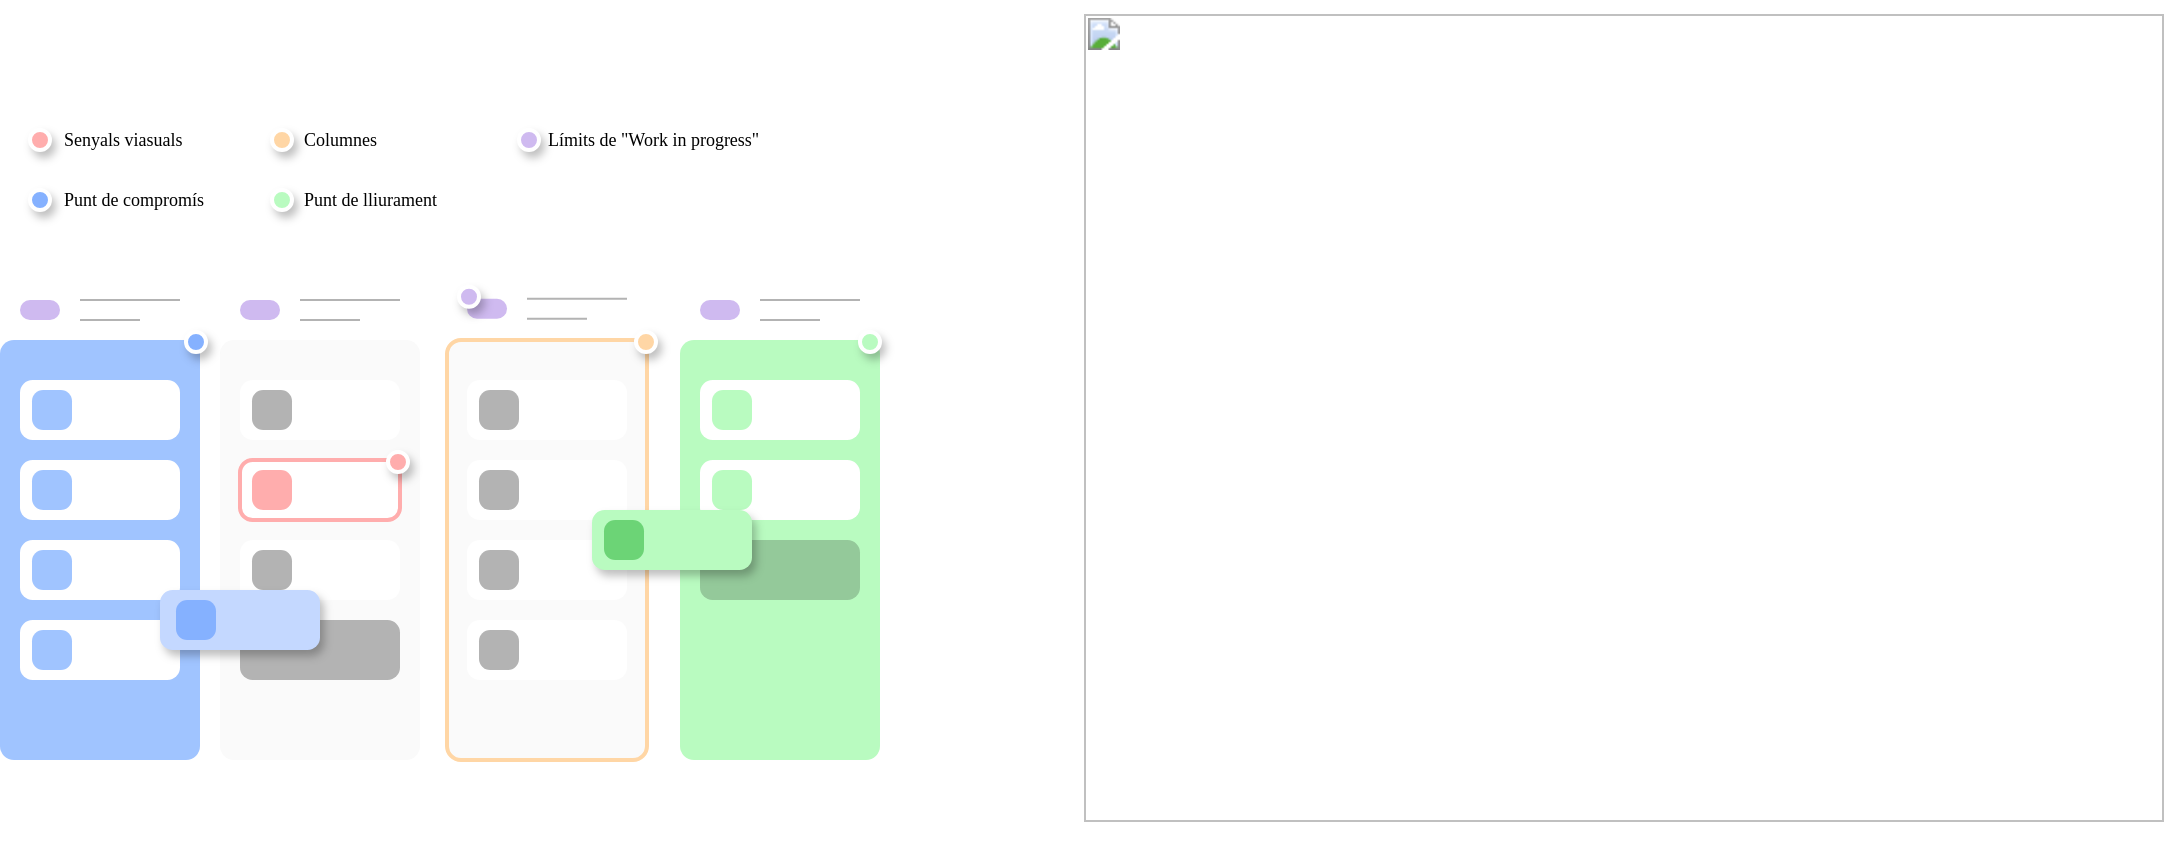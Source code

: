 <mxfile version="16.0.2" type="device" pages="2"><diagram id="D-lrKDdT7kC1bTYZl4Gc" name="Page-1"><mxGraphModel dx="632" dy="487" grid="0" gridSize="10" guides="1" tooltips="1" connect="1" arrows="1" fold="1" page="1" pageScale="1" pageWidth="827" pageHeight="1169" math="0" shadow="0"><root><mxCell id="0"/><mxCell id="1" parent="0"/><mxCell id="DPjfPRQNU4GJHMQhpCsm-3" value="&lt;b id=&quot;docs-internal-guid-8330fd68-7fff-84ef-5aa9-1e563b609097&quot; style=&quot;color: rgb(0, 0, 0); font-style: normal; letter-spacing: normal; text-indent: 0px; text-transform: none; word-spacing: 0px; text-decoration: none; font-weight: normal;&quot;&gt;&lt;span style=&quot;font-size: 11pt; font-family: garamond, serif; color: rgb(0, 0, 0); background-color: transparent; font-weight: 400; font-style: normal; text-decoration: none; vertical-align: baseline;&quot;&gt;&lt;span style=&quot;border: none ; display: inline-block ; overflow: hidden ; width: 540px ; height: 404px&quot;&gt;&lt;img src=&quot;https://lh5.googleusercontent.com/ZR25vYTrKF2RlkFIvn52RmXZadzI3H3JUnEXjUKciH8qD0uvQ_ISj7AbaBjwYbrIoxqCinUi2ui1XFib9Y6_a-8m01SpaV5GYpyb9xtuLU0lZbD3dn4ggfrmm1CzjV_dpkT8S-4d&quot; width=&quot;540&quot; height=&quot;404&quot; style=&quot;margin-left: 0px ; margin-top: 0px&quot;&gt;&lt;/span&gt;&lt;/span&gt;&lt;/b&gt;" style="text;whiteSpace=wrap;html=1;" vertex="1" parent="1"><mxGeometry x="630" y="220" width="550" height="420" as="geometry"/></mxCell><mxCell id="DPjfPRQNU4GJHMQhpCsm-4" value="" style="rounded=1;whiteSpace=wrap;html=1;arcSize=7;strokeColor=none;fillColor=#a0c4ff;" vertex="1" parent="1"><mxGeometry x="90" y="390" width="100" height="210" as="geometry"/></mxCell><mxCell id="DPjfPRQNU4GJHMQhpCsm-9" value="" style="rounded=1;whiteSpace=wrap;html=1;arcSize=7;strokeColor=none;fillColor=#FAFAFA;" vertex="1" parent="1"><mxGeometry x="200" y="390" width="100" height="210" as="geometry"/></mxCell><mxCell id="DPjfPRQNU4GJHMQhpCsm-11" value="" style="rounded=1;whiteSpace=wrap;html=1;arcSize=7;strokeColor=#ffd6a5;fillColor=#FAFAFA;strokeWidth=2;" vertex="1" parent="1"><mxGeometry x="313.5" y="390" width="100" height="210" as="geometry"/></mxCell><mxCell id="DPjfPRQNU4GJHMQhpCsm-12" value="" style="rounded=1;whiteSpace=wrap;html=1;arcSize=7;strokeColor=none;fillColor=#b9fbc0;" vertex="1" parent="1"><mxGeometry x="430" y="390" width="100" height="210" as="geometry"/></mxCell><mxCell id="DPjfPRQNU4GJHMQhpCsm-13" value="" style="rounded=1;whiteSpace=wrap;html=1;arcSize=21;strokeColor=none;fillColor=#FFFFFF;" vertex="1" parent="1"><mxGeometry x="100" y="410" width="80" height="30" as="geometry"/></mxCell><mxCell id="DPjfPRQNU4GJHMQhpCsm-14" value="" style="rounded=1;whiteSpace=wrap;html=1;arcSize=21;strokeColor=none;fillColor=#FFFFFF;" vertex="1" parent="1"><mxGeometry x="100" y="450" width="80" height="30" as="geometry"/></mxCell><mxCell id="DPjfPRQNU4GJHMQhpCsm-15" value="" style="rounded=1;whiteSpace=wrap;html=1;arcSize=21;strokeColor=none;fillColor=#FFFFFF;" vertex="1" parent="1"><mxGeometry x="100" y="490" width="80" height="30" as="geometry"/></mxCell><mxCell id="DPjfPRQNU4GJHMQhpCsm-16" value="" style="rounded=1;whiteSpace=wrap;html=1;arcSize=21;strokeColor=none;fillColor=#FFFFFF;" vertex="1" parent="1"><mxGeometry x="100" y="530" width="80" height="30" as="geometry"/></mxCell><mxCell id="DPjfPRQNU4GJHMQhpCsm-17" value="" style="rounded=1;whiteSpace=wrap;html=1;arcSize=28;strokeColor=none;fillColor=#a0c4ff;" vertex="1" parent="1"><mxGeometry x="106" y="415" width="20" height="20" as="geometry"/></mxCell><mxCell id="DPjfPRQNU4GJHMQhpCsm-18" value="" style="rounded=1;whiteSpace=wrap;html=1;arcSize=28;strokeColor=none;fillColor=#a0c4ff;" vertex="1" parent="1"><mxGeometry x="106" y="455" width="20" height="20" as="geometry"/></mxCell><mxCell id="DPjfPRQNU4GJHMQhpCsm-19" value="" style="rounded=1;whiteSpace=wrap;html=1;arcSize=28;strokeColor=none;fillColor=#a0c4ff;" vertex="1" parent="1"><mxGeometry x="106" y="495" width="20" height="20" as="geometry"/></mxCell><mxCell id="DPjfPRQNU4GJHMQhpCsm-20" value="" style="rounded=1;whiteSpace=wrap;html=1;arcSize=28;strokeColor=none;fillColor=#a0c4ff;" vertex="1" parent="1"><mxGeometry x="106" y="535" width="20" height="20" as="geometry"/></mxCell><mxCell id="DPjfPRQNU4GJHMQhpCsm-24" value="" style="ellipse;whiteSpace=wrap;html=1;aspect=fixed;rounded=1;shadow=1;fillColor=#85B1FF;strokeColor=#FFFFFF;strokeWidth=2;" vertex="1" parent="1"><mxGeometry x="183" y="386" width="10" height="10" as="geometry"/></mxCell><mxCell id="DPjfPRQNU4GJHMQhpCsm-26" value="" style="rounded=1;whiteSpace=wrap;html=1;arcSize=21;strokeColor=none;fillColor=#FFFFFF;" vertex="1" parent="1"><mxGeometry x="210" y="410" width="80" height="30" as="geometry"/></mxCell><mxCell id="DPjfPRQNU4GJHMQhpCsm-27" value="" style="rounded=1;whiteSpace=wrap;html=1;arcSize=21;strokeColor=#FFADAD;fillColor=#FFFFFF;strokeWidth=2;" vertex="1" parent="1"><mxGeometry x="210" y="450" width="80" height="30" as="geometry"/></mxCell><mxCell id="DPjfPRQNU4GJHMQhpCsm-28" value="" style="rounded=1;whiteSpace=wrap;html=1;arcSize=21;strokeColor=none;fillColor=#FFFFFF;" vertex="1" parent="1"><mxGeometry x="210" y="490" width="80" height="30" as="geometry"/></mxCell><mxCell id="DPjfPRQNU4GJHMQhpCsm-29" value="" style="rounded=1;whiteSpace=wrap;html=1;arcSize=21;strokeColor=none;fillColor=#B3B3B3;" vertex="1" parent="1"><mxGeometry x="210" y="530" width="80" height="30" as="geometry"/></mxCell><mxCell id="DPjfPRQNU4GJHMQhpCsm-30" value="" style="rounded=1;whiteSpace=wrap;html=1;arcSize=28;strokeColor=none;fillColor=#B3B3B3;" vertex="1" parent="1"><mxGeometry x="216" y="415" width="20" height="20" as="geometry"/></mxCell><mxCell id="DPjfPRQNU4GJHMQhpCsm-31" value="" style="rounded=1;whiteSpace=wrap;html=1;arcSize=28;strokeColor=none;fillColor=#ffadad;" vertex="1" parent="1"><mxGeometry x="216" y="455" width="20" height="20" as="geometry"/></mxCell><mxCell id="DPjfPRQNU4GJHMQhpCsm-33" value="" style="ellipse;whiteSpace=wrap;html=1;aspect=fixed;rounded=1;shadow=1;fillColor=#FFADAD;strokeColor=#FFFFFF;strokeWidth=2;" vertex="1" parent="1"><mxGeometry x="284" y="446" width="10" height="10" as="geometry"/></mxCell><mxCell id="DPjfPRQNU4GJHMQhpCsm-34" value="" style="rounded=1;whiteSpace=wrap;html=1;arcSize=28;strokeColor=none;fillColor=#B3B3B3;" vertex="1" parent="1"><mxGeometry x="216" y="495" width="20" height="20" as="geometry"/></mxCell><mxCell id="DPjfPRQNU4GJHMQhpCsm-22" value="" style="rounded=1;whiteSpace=wrap;html=1;arcSize=21;strokeColor=none;fillColor=#C4D8FF;shadow=1;" vertex="1" parent="1"><mxGeometry x="170" y="515" width="80" height="30" as="geometry"/></mxCell><mxCell id="DPjfPRQNU4GJHMQhpCsm-23" value="" style="rounded=1;whiteSpace=wrap;html=1;arcSize=28;strokeColor=none;fillColor=#85B1FF;" vertex="1" parent="1"><mxGeometry x="178" y="520" width="20" height="20" as="geometry"/></mxCell><mxCell id="DPjfPRQNU4GJHMQhpCsm-35" value="" style="rounded=1;whiteSpace=wrap;html=1;arcSize=21;strokeColor=none;fillColor=#FFFFFF;" vertex="1" parent="1"><mxGeometry x="323.5" y="410" width="80" height="30" as="geometry"/></mxCell><mxCell id="DPjfPRQNU4GJHMQhpCsm-36" value="" style="rounded=1;whiteSpace=wrap;html=1;arcSize=21;strokeColor=none;fillColor=#FFFFFF;" vertex="1" parent="1"><mxGeometry x="323.5" y="450" width="80" height="30" as="geometry"/></mxCell><mxCell id="DPjfPRQNU4GJHMQhpCsm-37" value="" style="rounded=1;whiteSpace=wrap;html=1;arcSize=21;strokeColor=none;fillColor=#FFFFFF;" vertex="1" parent="1"><mxGeometry x="323.5" y="490" width="80" height="30" as="geometry"/></mxCell><mxCell id="DPjfPRQNU4GJHMQhpCsm-38" value="" style="rounded=1;whiteSpace=wrap;html=1;arcSize=21;strokeColor=none;fillColor=#FFFFFF;" vertex="1" parent="1"><mxGeometry x="323.5" y="530" width="80" height="30" as="geometry"/></mxCell><mxCell id="DPjfPRQNU4GJHMQhpCsm-39" value="" style="rounded=1;whiteSpace=wrap;html=1;arcSize=28;strokeColor=none;fillColor=#B3B3B3;" vertex="1" parent="1"><mxGeometry x="329.5" y="415" width="20" height="20" as="geometry"/></mxCell><mxCell id="DPjfPRQNU4GJHMQhpCsm-40" value="" style="rounded=1;whiteSpace=wrap;html=1;arcSize=28;strokeColor=none;fillColor=#B3B3B3;" vertex="1" parent="1"><mxGeometry x="329.5" y="455" width="20" height="20" as="geometry"/></mxCell><mxCell id="DPjfPRQNU4GJHMQhpCsm-41" value="" style="rounded=1;whiteSpace=wrap;html=1;arcSize=28;strokeColor=none;fillColor=#B3B3B3;" vertex="1" parent="1"><mxGeometry x="329.5" y="495" width="20" height="20" as="geometry"/></mxCell><mxCell id="DPjfPRQNU4GJHMQhpCsm-42" value="" style="rounded=1;whiteSpace=wrap;html=1;arcSize=28;strokeColor=none;fillColor=#B3B3B3;" vertex="1" parent="1"><mxGeometry x="329.5" y="535" width="20" height="20" as="geometry"/></mxCell><mxCell id="DPjfPRQNU4GJHMQhpCsm-43" value="" style="ellipse;whiteSpace=wrap;html=1;aspect=fixed;rounded=1;shadow=1;fillColor=#FFD6A5;strokeColor=#FFFFFF;strokeWidth=2;" vertex="1" parent="1"><mxGeometry x="408" y="386" width="10" height="10" as="geometry"/></mxCell><mxCell id="DPjfPRQNU4GJHMQhpCsm-44" value="" style="rounded=1;whiteSpace=wrap;html=1;arcSize=21;strokeColor=none;fillColor=#FFFFFF;" vertex="1" parent="1"><mxGeometry x="440" y="410" width="80" height="30" as="geometry"/></mxCell><mxCell id="DPjfPRQNU4GJHMQhpCsm-45" value="" style="rounded=1;whiteSpace=wrap;html=1;arcSize=21;strokeColor=none;fillColor=#FFFFFF;" vertex="1" parent="1"><mxGeometry x="440" y="450" width="80" height="30" as="geometry"/></mxCell><mxCell id="DPjfPRQNU4GJHMQhpCsm-46" value="" style="rounded=1;whiteSpace=wrap;html=1;arcSize=21;strokeColor=none;fillColor=#94C99A;" vertex="1" parent="1"><mxGeometry x="440" y="490" width="80" height="30" as="geometry"/></mxCell><mxCell id="DPjfPRQNU4GJHMQhpCsm-47" value="" style="rounded=1;whiteSpace=wrap;html=1;arcSize=28;strokeColor=none;fillColor=#b9fbc0;" vertex="1" parent="1"><mxGeometry x="446" y="415" width="20" height="20" as="geometry"/></mxCell><mxCell id="DPjfPRQNU4GJHMQhpCsm-48" value="" style="rounded=1;whiteSpace=wrap;html=1;arcSize=28;strokeColor=none;fillColor=#b9fbc0;" vertex="1" parent="1"><mxGeometry x="446" y="455" width="20" height="20" as="geometry"/></mxCell><mxCell id="DPjfPRQNU4GJHMQhpCsm-49" value="" style="rounded=1;whiteSpace=wrap;html=1;arcSize=28;strokeColor=none;fillColor=#94C99A;" vertex="1" parent="1"><mxGeometry x="446" y="495" width="20" height="20" as="geometry"/></mxCell><mxCell id="DPjfPRQNU4GJHMQhpCsm-50" value="" style="rounded=1;whiteSpace=wrap;html=1;arcSize=21;strokeColor=none;fillColor=#B9FBC0;shadow=1;" vertex="1" parent="1"><mxGeometry x="386" y="475" width="80" height="30" as="geometry"/></mxCell><mxCell id="DPjfPRQNU4GJHMQhpCsm-51" value="" style="rounded=1;whiteSpace=wrap;html=1;arcSize=28;strokeColor=none;fillColor=#6CD476;" vertex="1" parent="1"><mxGeometry x="392" y="480" width="20" height="20" as="geometry"/></mxCell><mxCell id="DPjfPRQNU4GJHMQhpCsm-53" value="" style="ellipse;whiteSpace=wrap;html=1;aspect=fixed;rounded=1;shadow=1;fillColor=#B9FBC0;strokeColor=#FFFFFF;strokeWidth=2;" vertex="1" parent="1"><mxGeometry x="520" y="386" width="10" height="10" as="geometry"/></mxCell><mxCell id="DPjfPRQNU4GJHMQhpCsm-54" value="" style="rounded=1;whiteSpace=wrap;html=1;shadow=0;strokeColor=none;strokeWidth=2;fillColor=#cfbaf0;arcSize=50;" vertex="1" parent="1"><mxGeometry x="100" y="370" width="20" height="10" as="geometry"/></mxCell><mxCell id="DPjfPRQNU4GJHMQhpCsm-55" value="" style="endArrow=none;html=1;rounded=0;strokeColor=#B3B3B3;" edge="1" parent="1"><mxGeometry width="50" height="50" relative="1" as="geometry"><mxPoint x="130" y="370" as="sourcePoint"/><mxPoint x="180" y="370" as="targetPoint"/></mxGeometry></mxCell><mxCell id="DPjfPRQNU4GJHMQhpCsm-56" value="" style="endArrow=none;html=1;rounded=0;strokeColor=#B3B3B3;" edge="1" parent="1"><mxGeometry width="50" height="50" relative="1" as="geometry"><mxPoint x="130" y="380" as="sourcePoint"/><mxPoint x="160" y="380" as="targetPoint"/></mxGeometry></mxCell><mxCell id="DPjfPRQNU4GJHMQhpCsm-57" value="" style="rounded=1;whiteSpace=wrap;html=1;shadow=0;strokeColor=none;strokeWidth=2;fillColor=#cfbaf0;arcSize=50;" vertex="1" parent="1"><mxGeometry x="210" y="370" width="20" height="10" as="geometry"/></mxCell><mxCell id="DPjfPRQNU4GJHMQhpCsm-58" value="" style="endArrow=none;html=1;rounded=0;strokeColor=#B3B3B3;" edge="1" parent="1"><mxGeometry width="50" height="50" relative="1" as="geometry"><mxPoint x="240" y="370" as="sourcePoint"/><mxPoint x="290" y="370" as="targetPoint"/></mxGeometry></mxCell><mxCell id="DPjfPRQNU4GJHMQhpCsm-59" value="" style="endArrow=none;html=1;rounded=0;strokeColor=#B3B3B3;" edge="1" parent="1"><mxGeometry width="50" height="50" relative="1" as="geometry"><mxPoint x="240" y="380" as="sourcePoint"/><mxPoint x="270" y="380" as="targetPoint"/></mxGeometry></mxCell><mxCell id="DPjfPRQNU4GJHMQhpCsm-60" value="" style="rounded=1;whiteSpace=wrap;html=1;shadow=0;strokeColor=none;strokeWidth=2;fillColor=#cfbaf0;arcSize=50;" vertex="1" parent="1"><mxGeometry x="323.5" y="369.38" width="20" height="10" as="geometry"/></mxCell><mxCell id="DPjfPRQNU4GJHMQhpCsm-61" value="" style="endArrow=none;html=1;rounded=0;strokeColor=#B3B3B3;" edge="1" parent="1"><mxGeometry width="50" height="50" relative="1" as="geometry"><mxPoint x="353.5" y="369.38" as="sourcePoint"/><mxPoint x="403.5" y="369.38" as="targetPoint"/></mxGeometry></mxCell><mxCell id="DPjfPRQNU4GJHMQhpCsm-62" value="" style="endArrow=none;html=1;rounded=0;strokeColor=#B3B3B3;" edge="1" parent="1"><mxGeometry width="50" height="50" relative="1" as="geometry"><mxPoint x="353.5" y="379.38" as="sourcePoint"/><mxPoint x="383.5" y="379.38" as="targetPoint"/></mxGeometry></mxCell><mxCell id="DPjfPRQNU4GJHMQhpCsm-63" value="" style="rounded=1;whiteSpace=wrap;html=1;shadow=0;strokeColor=none;strokeWidth=2;fillColor=#cfbaf0;arcSize=50;" vertex="1" parent="1"><mxGeometry x="440" y="370" width="20" height="10" as="geometry"/></mxCell><mxCell id="DPjfPRQNU4GJHMQhpCsm-64" value="" style="endArrow=none;html=1;rounded=0;strokeColor=#B3B3B3;" edge="1" parent="1"><mxGeometry width="50" height="50" relative="1" as="geometry"><mxPoint x="470" y="370.0" as="sourcePoint"/><mxPoint x="520" y="370.0" as="targetPoint"/></mxGeometry></mxCell><mxCell id="DPjfPRQNU4GJHMQhpCsm-65" value="" style="endArrow=none;html=1;rounded=0;strokeColor=#B3B3B3;" edge="1" parent="1"><mxGeometry width="50" height="50" relative="1" as="geometry"><mxPoint x="470" y="380.0" as="sourcePoint"/><mxPoint x="500" y="380.0" as="targetPoint"/></mxGeometry></mxCell><mxCell id="DPjfPRQNU4GJHMQhpCsm-66" value="" style="ellipse;whiteSpace=wrap;html=1;aspect=fixed;rounded=1;shadow=1;fillColor=#CFBAF0;strokeColor=#FFFFFF;strokeWidth=2;" vertex="1" parent="1"><mxGeometry x="319.5" y="363.38" width="10" height="10" as="geometry"/></mxCell><mxCell id="DPjfPRQNU4GJHMQhpCsm-67" value="" style="ellipse;whiteSpace=wrap;html=1;aspect=fixed;rounded=1;shadow=1;fillColor=#FFADAD;strokeColor=#FFFFFF;strokeWidth=2;" vertex="1" parent="1"><mxGeometry x="105" y="285" width="10" height="10" as="geometry"/></mxCell><mxCell id="DPjfPRQNU4GJHMQhpCsm-68" value="" style="ellipse;whiteSpace=wrap;html=1;aspect=fixed;rounded=1;shadow=1;fillColor=#85B1FF;strokeColor=#FFFFFF;strokeWidth=2;" vertex="1" parent="1"><mxGeometry x="105" y="315" width="10" height="10" as="geometry"/></mxCell><mxCell id="DPjfPRQNU4GJHMQhpCsm-69" value="" style="ellipse;whiteSpace=wrap;html=1;aspect=fixed;rounded=1;shadow=1;fillColor=#FFD6A5;strokeColor=#FFFFFF;strokeWidth=2;" vertex="1" parent="1"><mxGeometry x="226" y="285" width="10" height="10" as="geometry"/></mxCell><mxCell id="DPjfPRQNU4GJHMQhpCsm-70" value="" style="ellipse;whiteSpace=wrap;html=1;aspect=fixed;rounded=1;shadow=1;fillColor=#B9FBC0;strokeColor=#FFFFFF;strokeWidth=2;" vertex="1" parent="1"><mxGeometry x="226" y="315" width="10" height="10" as="geometry"/></mxCell><mxCell id="DPjfPRQNU4GJHMQhpCsm-71" value="" style="ellipse;whiteSpace=wrap;html=1;aspect=fixed;rounded=1;shadow=1;fillColor=#CFBAF0;strokeColor=#FFFFFF;strokeWidth=2;" vertex="1" parent="1"><mxGeometry x="349.5" y="285" width="10" height="10" as="geometry"/></mxCell><mxCell id="DPjfPRQNU4GJHMQhpCsm-73" value="Senyals viasuals" style="text;html=1;strokeColor=none;fillColor=none;align=left;verticalAlign=middle;whiteSpace=wrap;rounded=0;shadow=0;fontFamily=Garamond;fontSize=9;" vertex="1" parent="1"><mxGeometry x="120" y="280" width="80" height="20" as="geometry"/></mxCell><mxCell id="DPjfPRQNU4GJHMQhpCsm-76" value="Punt de compromís" style="text;html=1;strokeColor=none;fillColor=none;align=left;verticalAlign=middle;whiteSpace=wrap;rounded=0;shadow=0;fontFamily=Garamond;fontSize=9;" vertex="1" parent="1"><mxGeometry x="120" y="310" width="80" height="20" as="geometry"/></mxCell><mxCell id="DPjfPRQNU4GJHMQhpCsm-80" value="Columnes" style="text;html=1;strokeColor=none;fillColor=none;align=left;verticalAlign=middle;whiteSpace=wrap;rounded=0;shadow=0;fontFamily=Garamond;fontSize=9;" vertex="1" parent="1"><mxGeometry x="239.5" y="280" width="80" height="20" as="geometry"/></mxCell><mxCell id="DPjfPRQNU4GJHMQhpCsm-81" value="Punt de lliurament" style="text;html=1;strokeColor=none;fillColor=none;align=left;verticalAlign=middle;whiteSpace=wrap;rounded=0;shadow=0;fontFamily=Garamond;fontSize=9;" vertex="1" parent="1"><mxGeometry x="239.5" y="310" width="80" height="20" as="geometry"/></mxCell><mxCell id="DPjfPRQNU4GJHMQhpCsm-82" value="Límits de &quot;Work in progress&quot;" style="text;html=1;strokeColor=none;fillColor=none;align=left;verticalAlign=middle;whiteSpace=wrap;rounded=0;shadow=0;fontFamily=Garamond;fontSize=9;" vertex="1" parent="1"><mxGeometry x="362" y="280" width="138" height="20" as="geometry"/></mxCell></root></mxGraphModel></diagram><diagram id="wML9eHGFRljEkqijMka7" name="Page-2"><mxGraphModel dx="790" dy="609" grid="0" gridSize="10" guides="1" tooltips="1" connect="1" arrows="1" fold="1" page="1" pageScale="1" pageWidth="827" pageHeight="1169" math="0" shadow="0"><root><mxCell id="AjQCkLIKUqB-3agrAJ1x-0"/><mxCell id="AjQCkLIKUqB-3agrAJ1x-1" parent="AjQCkLIKUqB-3agrAJ1x-0"/><mxCell id="AjQCkLIKUqB-3agrAJ1x-50" value="" style="endArrow=none;dashed=1;html=1;dashPattern=1 4;strokeWidth=2;rounded=0;fontFamily=Garamond;fontSize=9;curved=1;strokeColor=#E6E6E6;" edge="1" parent="AjQCkLIKUqB-3agrAJ1x-1"><mxGeometry width="50" height="50" relative="1" as="geometry"><mxPoint x="80" y="259.5" as="sourcePoint"/><mxPoint x="560" y="259.5" as="targetPoint"/></mxGeometry></mxCell><mxCell id="AjQCkLIKUqB-3agrAJ1x-51" value="" style="endArrow=none;dashed=1;html=1;dashPattern=1 4;strokeWidth=2;rounded=0;fontFamily=Garamond;fontSize=9;curved=1;strokeColor=#E6E6E6;" edge="1" parent="AjQCkLIKUqB-3agrAJ1x-1"><mxGeometry width="50" height="50" relative="1" as="geometry"><mxPoint x="80" y="209.5" as="sourcePoint"/><mxPoint x="560" y="209.5" as="targetPoint"/></mxGeometry></mxCell><mxCell id="AjQCkLIKUqB-3agrAJ1x-52" value="" style="endArrow=none;dashed=1;html=1;dashPattern=1 4;strokeWidth=2;rounded=0;fontFamily=Garamond;fontSize=9;curved=1;strokeColor=#E6E6E6;" edge="1" parent="AjQCkLIKUqB-3agrAJ1x-1"><mxGeometry width="50" height="50" relative="1" as="geometry"><mxPoint x="80" y="299.5" as="sourcePoint"/><mxPoint x="560" y="299.5" as="targetPoint"/></mxGeometry></mxCell><mxCell id="AjQCkLIKUqB-3agrAJ1x-53" value="" style="endArrow=none;dashed=1;html=1;dashPattern=1 4;strokeWidth=2;rounded=0;fontFamily=Garamond;fontSize=9;curved=1;strokeColor=#E6E6E6;" edge="1" parent="AjQCkLIKUqB-3agrAJ1x-1"><mxGeometry width="50" height="50" relative="1" as="geometry"><mxPoint x="80" y="339.5" as="sourcePoint"/><mxPoint x="560" y="339.5" as="targetPoint"/></mxGeometry></mxCell><mxCell id="AjQCkLIKUqB-3agrAJ1x-54" value="" style="endArrow=none;dashed=1;html=1;dashPattern=1 4;strokeWidth=2;rounded=0;fontFamily=Garamond;fontSize=9;curved=1;strokeColor=#E6E6E6;" edge="1" parent="AjQCkLIKUqB-3agrAJ1x-1"><mxGeometry width="50" height="50" relative="1" as="geometry"><mxPoint x="80" y="379.5" as="sourcePoint"/><mxPoint x="560" y="379.5" as="targetPoint"/></mxGeometry></mxCell><mxCell id="AjQCkLIKUqB-3agrAJ1x-55" value="" style="endArrow=none;dashed=1;html=1;dashPattern=1 4;strokeWidth=2;rounded=0;fontFamily=Garamond;fontSize=9;curved=1;strokeColor=#E6E6E6;" edge="1" parent="AjQCkLIKUqB-3agrAJ1x-1"><mxGeometry width="50" height="50" relative="1" as="geometry"><mxPoint x="80" y="419.5" as="sourcePoint"/><mxPoint x="560" y="419.5" as="targetPoint"/></mxGeometry></mxCell><mxCell id="AjQCkLIKUqB-3agrAJ1x-10" style="edgeStyle=orthogonalEdgeStyle;curved=1;rounded=0;orthogonalLoop=1;jettySize=auto;html=1;entryX=0;entryY=0.5;entryDx=0;entryDy=0;fontFamily=Garamond;fontSize=9;endArrow=none;endFill=0;strokeColor=#B3B3B3;strokeWidth=3;" edge="1" parent="AjQCkLIKUqB-3agrAJ1x-1" source="AjQCkLIKUqB-3agrAJ1x-2" target="AjQCkLIKUqB-3agrAJ1x-5"><mxGeometry relative="1" as="geometry"><Array as="points"><mxPoint x="120" y="210"/><mxPoint x="120" y="340"/></Array></mxGeometry></mxCell><mxCell id="AjQCkLIKUqB-3agrAJ1x-32" style="edgeStyle=orthogonalEdgeStyle;curved=1;rounded=0;orthogonalLoop=1;jettySize=auto;html=1;entryX=0;entryY=0.5;entryDx=0;entryDy=0;fontFamily=Garamond;fontSize=9;endArrow=none;endFill=0;strokeColor=#B3B3B3;strokeWidth=3;" edge="1" parent="AjQCkLIKUqB-3agrAJ1x-1" source="AjQCkLIKUqB-3agrAJ1x-2" target="AjQCkLIKUqB-3agrAJ1x-30"><mxGeometry relative="1" as="geometry"/></mxCell><mxCell id="AjQCkLIKUqB-3agrAJ1x-34" style="edgeStyle=orthogonalEdgeStyle;curved=1;rounded=0;orthogonalLoop=1;jettySize=auto;html=1;entryX=0;entryY=0.5;entryDx=0;entryDy=0;fontFamily=Garamond;fontSize=9;endArrow=none;endFill=0;strokeColor=#B3B3B3;strokeWidth=3;" edge="1" parent="AjQCkLIKUqB-3agrAJ1x-1" source="AjQCkLIKUqB-3agrAJ1x-2" target="AjQCkLIKUqB-3agrAJ1x-4"><mxGeometry relative="1" as="geometry"/></mxCell><mxCell id="AjQCkLIKUqB-3agrAJ1x-2" value="" style="ellipse;whiteSpace=wrap;html=1;aspect=fixed;rounded=1;shadow=1;fontFamily=Garamond;fontSize=9;strokeColor=#666666;strokeWidth=2;fillColor=#a3c4f3;" vertex="1" parent="AjQCkLIKUqB-3agrAJ1x-1"><mxGeometry x="80" y="200" width="20" height="20" as="geometry"/></mxCell><mxCell id="AjQCkLIKUqB-3agrAJ1x-29" style="edgeStyle=orthogonalEdgeStyle;curved=1;rounded=0;orthogonalLoop=1;jettySize=auto;html=1;entryX=0;entryY=0.5;entryDx=0;entryDy=0;fontFamily=Garamond;fontSize=9;endArrow=none;endFill=0;strokeColor=#B3B3B3;strokeWidth=3;" edge="1" parent="AjQCkLIKUqB-3agrAJ1x-1" source="AjQCkLIKUqB-3agrAJ1x-4" target="AjQCkLIKUqB-3agrAJ1x-20"><mxGeometry relative="1" as="geometry"/></mxCell><mxCell id="AjQCkLIKUqB-3agrAJ1x-33" style="edgeStyle=orthogonalEdgeStyle;curved=1;rounded=0;orthogonalLoop=1;jettySize=auto;html=1;entryX=0;entryY=0.5;entryDx=0;entryDy=0;fontFamily=Garamond;fontSize=9;endArrow=none;endFill=0;strokeColor=#B3B3B3;strokeWidth=3;" edge="1" parent="AjQCkLIKUqB-3agrAJ1x-1" source="AjQCkLIKUqB-3agrAJ1x-4" target="AjQCkLIKUqB-3agrAJ1x-30"><mxGeometry relative="1" as="geometry"/></mxCell><mxCell id="AjQCkLIKUqB-3agrAJ1x-4" value="" style="ellipse;whiteSpace=wrap;html=1;aspect=fixed;rounded=1;shadow=1;fontFamily=Garamond;fontSize=9;strokeColor=#666666;strokeWidth=2;fillColor=#f08080;" vertex="1" parent="AjQCkLIKUqB-3agrAJ1x-1"><mxGeometry x="190" y="250" width="20" height="20" as="geometry"/></mxCell><mxCell id="AjQCkLIKUqB-3agrAJ1x-11" style="edgeStyle=orthogonalEdgeStyle;curved=1;rounded=0;orthogonalLoop=1;jettySize=auto;html=1;fontFamily=Garamond;fontSize=9;endArrow=none;endFill=0;strokeColor=#B3B3B3;strokeWidth=3;" edge="1" parent="AjQCkLIKUqB-3agrAJ1x-1" source="AjQCkLIKUqB-3agrAJ1x-5" target="AjQCkLIKUqB-3agrAJ1x-6"><mxGeometry relative="1" as="geometry"/></mxCell><mxCell id="AjQCkLIKUqB-3agrAJ1x-19" style="edgeStyle=orthogonalEdgeStyle;curved=1;rounded=0;orthogonalLoop=1;jettySize=auto;html=1;fontFamily=Garamond;fontSize=9;endArrow=none;endFill=0;strokeColor=#B3B3B3;strokeWidth=3;" edge="1" parent="AjQCkLIKUqB-3agrAJ1x-1" source="AjQCkLIKUqB-3agrAJ1x-5" target="AjQCkLIKUqB-3agrAJ1x-7"><mxGeometry relative="1" as="geometry"/></mxCell><mxCell id="AjQCkLIKUqB-3agrAJ1x-5" value="" style="ellipse;whiteSpace=wrap;html=1;aspect=fixed;rounded=1;shadow=1;fontFamily=Garamond;fontSize=9;strokeColor=#666666;strokeWidth=2;fillColor=#cfbaf0;" vertex="1" parent="AjQCkLIKUqB-3agrAJ1x-1"><mxGeometry x="160" y="330" width="20" height="20" as="geometry"/></mxCell><mxCell id="AjQCkLIKUqB-3agrAJ1x-16" style="edgeStyle=orthogonalEdgeStyle;curved=1;rounded=0;orthogonalLoop=1;jettySize=auto;html=1;fontFamily=Garamond;fontSize=9;endArrow=none;endFill=0;strokeColor=#B3B3B3;strokeWidth=3;" edge="1" parent="AjQCkLIKUqB-3agrAJ1x-1" source="AjQCkLIKUqB-3agrAJ1x-6" target="AjQCkLIKUqB-3agrAJ1x-12"><mxGeometry relative="1" as="geometry"/></mxCell><mxCell id="AjQCkLIKUqB-3agrAJ1x-6" value="" style="ellipse;whiteSpace=wrap;html=1;aspect=fixed;rounded=1;shadow=1;fontFamily=Garamond;fontSize=9;strokeColor=#666666;strokeWidth=2;fillColor=#cdeac0;" vertex="1" parent="AjQCkLIKUqB-3agrAJ1x-1"><mxGeometry x="160" y="410" width="20" height="20" as="geometry"/></mxCell><mxCell id="AjQCkLIKUqB-3agrAJ1x-21" value="" style="edgeStyle=orthogonalEdgeStyle;curved=1;rounded=0;orthogonalLoop=1;jettySize=auto;html=1;fontFamily=Garamond;fontSize=9;endArrow=none;endFill=0;strokeColor=#B3B3B3;strokeWidth=3;" edge="1" parent="AjQCkLIKUqB-3agrAJ1x-1" source="AjQCkLIKUqB-3agrAJ1x-7" target="AjQCkLIKUqB-3agrAJ1x-20"><mxGeometry relative="1" as="geometry"/></mxCell><mxCell id="AjQCkLIKUqB-3agrAJ1x-28" style="edgeStyle=orthogonalEdgeStyle;curved=1;rounded=0;orthogonalLoop=1;jettySize=auto;html=1;entryX=0;entryY=0.5;entryDx=0;entryDy=0;fontFamily=Garamond;fontSize=9;endArrow=none;endFill=0;strokeColor=#B3B3B3;strokeWidth=3;" edge="1" parent="AjQCkLIKUqB-3agrAJ1x-1" source="AjQCkLIKUqB-3agrAJ1x-7" target="AjQCkLIKUqB-3agrAJ1x-27"><mxGeometry relative="1" as="geometry"/></mxCell><mxCell id="AjQCkLIKUqB-3agrAJ1x-7" value="" style="ellipse;whiteSpace=wrap;html=1;aspect=fixed;rounded=1;shadow=1;fontFamily=Garamond;fontSize=9;strokeColor=#666666;strokeWidth=2;fillColor=#cfbaf0;" vertex="1" parent="AjQCkLIKUqB-3agrAJ1x-1"><mxGeometry x="200" y="330" width="20" height="20" as="geometry"/></mxCell><mxCell id="AjQCkLIKUqB-3agrAJ1x-17" style="edgeStyle=orthogonalEdgeStyle;curved=1;rounded=0;orthogonalLoop=1;jettySize=auto;html=1;fontFamily=Garamond;fontSize=9;endArrow=none;endFill=0;strokeColor=#B3B3B3;strokeWidth=3;" edge="1" parent="AjQCkLIKUqB-3agrAJ1x-1" source="AjQCkLIKUqB-3agrAJ1x-12" target="AjQCkLIKUqB-3agrAJ1x-14"><mxGeometry relative="1" as="geometry"/></mxCell><mxCell id="AjQCkLIKUqB-3agrAJ1x-12" value="" style="ellipse;whiteSpace=wrap;html=1;aspect=fixed;rounded=1;shadow=1;fontFamily=Garamond;fontSize=9;strokeColor=#666666;strokeWidth=2;fillColor=#cdeac0;" vertex="1" parent="AjQCkLIKUqB-3agrAJ1x-1"><mxGeometry x="230" y="410" width="20" height="20" as="geometry"/></mxCell><mxCell id="AjQCkLIKUqB-3agrAJ1x-13" value="" style="ellipse;whiteSpace=wrap;html=1;aspect=fixed;rounded=1;shadow=1;fontFamily=Garamond;fontSize=9;strokeColor=#666666;strokeWidth=2;fillColor=#cdeac0;" vertex="1" parent="AjQCkLIKUqB-3agrAJ1x-1"><mxGeometry x="320" y="410" width="20" height="20" as="geometry"/></mxCell><mxCell id="AjQCkLIKUqB-3agrAJ1x-18" style="edgeStyle=orthogonalEdgeStyle;curved=1;rounded=0;orthogonalLoop=1;jettySize=auto;html=1;fontFamily=Garamond;fontSize=9;endArrow=none;endFill=0;strokeColor=#B3B3B3;strokeWidth=3;" edge="1" parent="AjQCkLIKUqB-3agrAJ1x-1" source="AjQCkLIKUqB-3agrAJ1x-14" target="AjQCkLIKUqB-3agrAJ1x-13"><mxGeometry relative="1" as="geometry"/></mxCell><mxCell id="AjQCkLIKUqB-3agrAJ1x-14" value="" style="ellipse;whiteSpace=wrap;html=1;aspect=fixed;rounded=1;shadow=1;fontFamily=Garamond;fontSize=9;strokeColor=#666666;strokeWidth=2;fillColor=#cdeac0;" vertex="1" parent="AjQCkLIKUqB-3agrAJ1x-1"><mxGeometry x="280" y="410" width="20" height="20" as="geometry"/></mxCell><mxCell id="AjQCkLIKUqB-3agrAJ1x-36" value="" style="edgeStyle=orthogonalEdgeStyle;curved=1;rounded=0;orthogonalLoop=1;jettySize=auto;html=1;fontFamily=Garamond;fontSize=9;endArrow=none;endFill=0;strokeColor=#B3B3B3;strokeWidth=3;" edge="1" parent="AjQCkLIKUqB-3agrAJ1x-1" source="AjQCkLIKUqB-3agrAJ1x-20" target="AjQCkLIKUqB-3agrAJ1x-35"><mxGeometry relative="1" as="geometry"/></mxCell><mxCell id="AjQCkLIKUqB-3agrAJ1x-20" value="" style="ellipse;whiteSpace=wrap;html=1;aspect=fixed;rounded=1;shadow=1;fontFamily=Garamond;fontSize=9;strokeColor=#666666;strokeWidth=2;fillColor=#cfbaf0;" vertex="1" parent="AjQCkLIKUqB-3agrAJ1x-1"><mxGeometry x="300" y="330" width="20" height="20" as="geometry"/></mxCell><mxCell id="AjQCkLIKUqB-3agrAJ1x-37" style="edgeStyle=orthogonalEdgeStyle;curved=1;rounded=0;orthogonalLoop=1;jettySize=auto;html=1;entryX=0;entryY=0.5;entryDx=0;entryDy=0;fontFamily=Garamond;fontSize=9;endArrow=none;endFill=0;strokeColor=#B3B3B3;strokeWidth=3;" edge="1" parent="AjQCkLIKUqB-3agrAJ1x-1" source="AjQCkLIKUqB-3agrAJ1x-25" target="AjQCkLIKUqB-3agrAJ1x-35"><mxGeometry relative="1" as="geometry"/></mxCell><mxCell id="AjQCkLIKUqB-3agrAJ1x-25" value="" style="ellipse;whiteSpace=wrap;html=1;aspect=fixed;rounded=1;shadow=1;fontFamily=Garamond;fontSize=9;strokeColor=#666666;strokeWidth=2;fillColor=#cdeac0;" vertex="1" parent="AjQCkLIKUqB-3agrAJ1x-1"><mxGeometry x="320" y="370" width="20" height="20" as="geometry"/></mxCell><mxCell id="AjQCkLIKUqB-3agrAJ1x-26" style="edgeStyle=orthogonalEdgeStyle;curved=1;rounded=0;orthogonalLoop=1;jettySize=auto;html=1;fontFamily=Garamond;fontSize=9;endArrow=none;endFill=0;strokeColor=#B3B3B3;strokeWidth=3;" edge="1" parent="AjQCkLIKUqB-3agrAJ1x-1" source="AjQCkLIKUqB-3agrAJ1x-27" target="AjQCkLIKUqB-3agrAJ1x-25"><mxGeometry relative="1" as="geometry"/></mxCell><mxCell id="AjQCkLIKUqB-3agrAJ1x-27" value="" style="ellipse;whiteSpace=wrap;html=1;aspect=fixed;rounded=1;shadow=1;fontFamily=Garamond;fontSize=9;strokeColor=#666666;strokeWidth=2;fillColor=#cdeac0;" vertex="1" parent="AjQCkLIKUqB-3agrAJ1x-1"><mxGeometry x="280" y="370" width="20" height="20" as="geometry"/></mxCell><mxCell id="AjQCkLIKUqB-3agrAJ1x-49" style="edgeStyle=orthogonalEdgeStyle;curved=1;rounded=0;orthogonalLoop=1;jettySize=auto;html=1;entryX=0;entryY=0.5;entryDx=0;entryDy=0;fontFamily=Garamond;fontSize=9;endArrow=none;endFill=0;strokeColor=#B3B3B3;strokeWidth=3;" edge="1" parent="AjQCkLIKUqB-3agrAJ1x-1" source="AjQCkLIKUqB-3agrAJ1x-30" target="AjQCkLIKUqB-3agrAJ1x-47"><mxGeometry relative="1" as="geometry"/></mxCell><mxCell id="AjQCkLIKUqB-3agrAJ1x-30" value="" style="ellipse;whiteSpace=wrap;html=1;aspect=fixed;rounded=1;shadow=1;fontFamily=Garamond;fontSize=9;strokeColor=#666666;strokeWidth=2;fillColor=#a3c4f3;" vertex="1" parent="AjQCkLIKUqB-3agrAJ1x-1"><mxGeometry x="300" y="200" width="20" height="20" as="geometry"/></mxCell><mxCell id="AjQCkLIKUqB-3agrAJ1x-40" style="edgeStyle=orthogonalEdgeStyle;curved=1;rounded=0;orthogonalLoop=1;jettySize=auto;html=1;entryX=0;entryY=0.5;entryDx=0;entryDy=0;fontFamily=Garamond;fontSize=9;endArrow=none;endFill=0;strokeColor=#B3B3B3;strokeWidth=3;" edge="1" parent="AjQCkLIKUqB-3agrAJ1x-1" source="AjQCkLIKUqB-3agrAJ1x-35" target="AjQCkLIKUqB-3agrAJ1x-38"><mxGeometry relative="1" as="geometry"/></mxCell><mxCell id="AjQCkLIKUqB-3agrAJ1x-46" style="edgeStyle=orthogonalEdgeStyle;curved=1;rounded=0;orthogonalLoop=1;jettySize=auto;html=1;fontFamily=Garamond;fontSize=9;endArrow=none;endFill=0;strokeColor=#B3B3B3;strokeWidth=3;" edge="1" parent="AjQCkLIKUqB-3agrAJ1x-1" source="AjQCkLIKUqB-3agrAJ1x-35" target="AjQCkLIKUqB-3agrAJ1x-42"><mxGeometry relative="1" as="geometry"/></mxCell><mxCell id="AjQCkLIKUqB-3agrAJ1x-35" value="" style="ellipse;whiteSpace=wrap;html=1;aspect=fixed;rounded=1;shadow=1;fontFamily=Garamond;fontSize=9;strokeColor=#666666;strokeWidth=2;fillColor=#cfbaf0;" vertex="1" parent="AjQCkLIKUqB-3agrAJ1x-1"><mxGeometry x="400" y="330" width="20" height="20" as="geometry"/></mxCell><mxCell id="AjQCkLIKUqB-3agrAJ1x-41" style="edgeStyle=orthogonalEdgeStyle;curved=1;rounded=0;orthogonalLoop=1;jettySize=auto;html=1;fontFamily=Garamond;fontSize=9;endArrow=none;endFill=0;strokeColor=#B3B3B3;strokeWidth=3;" edge="1" parent="AjQCkLIKUqB-3agrAJ1x-1" source="AjQCkLIKUqB-3agrAJ1x-38" target="AjQCkLIKUqB-3agrAJ1x-39"><mxGeometry relative="1" as="geometry"/></mxCell><mxCell id="AjQCkLIKUqB-3agrAJ1x-38" value="" style="ellipse;whiteSpace=wrap;html=1;aspect=fixed;rounded=1;shadow=1;fontFamily=Garamond;fontSize=9;strokeColor=#666666;strokeWidth=2;fillColor=#B7F1ED;" vertex="1" parent="AjQCkLIKUqB-3agrAJ1x-1"><mxGeometry x="460" y="290" width="20" height="20" as="geometry"/></mxCell><mxCell id="AjQCkLIKUqB-3agrAJ1x-44" style="edgeStyle=orthogonalEdgeStyle;curved=1;rounded=0;orthogonalLoop=1;jettySize=auto;html=1;entryX=0;entryY=0.5;entryDx=0;entryDy=0;fontFamily=Garamond;fontSize=9;endArrow=none;endFill=0;strokeColor=#B3B3B3;strokeWidth=3;" edge="1" parent="AjQCkLIKUqB-3agrAJ1x-1" source="AjQCkLIKUqB-3agrAJ1x-39" target="AjQCkLIKUqB-3agrAJ1x-42"><mxGeometry relative="1" as="geometry"/></mxCell><mxCell id="AjQCkLIKUqB-3agrAJ1x-48" style="edgeStyle=orthogonalEdgeStyle;curved=1;rounded=0;orthogonalLoop=1;jettySize=auto;html=1;fontFamily=Garamond;fontSize=9;endArrow=none;endFill=0;strokeColor=#B3B3B3;strokeWidth=3;" edge="1" parent="AjQCkLIKUqB-3agrAJ1x-1" source="AjQCkLIKUqB-3agrAJ1x-39" target="AjQCkLIKUqB-3agrAJ1x-47"><mxGeometry relative="1" as="geometry"/></mxCell><mxCell id="AjQCkLIKUqB-3agrAJ1x-39" value="" style="ellipse;whiteSpace=wrap;html=1;aspect=fixed;rounded=1;shadow=1;fontFamily=Garamond;fontSize=9;strokeColor=#666666;strokeWidth=2;fillColor=#B7F1ED;" vertex="1" parent="AjQCkLIKUqB-3agrAJ1x-1"><mxGeometry x="500" y="290" width="20" height="20" as="geometry"/></mxCell><mxCell id="AjQCkLIKUqB-3agrAJ1x-42" value="" style="ellipse;whiteSpace=wrap;html=1;aspect=fixed;rounded=1;shadow=1;fontFamily=Garamond;fontSize=9;strokeColor=#666666;strokeWidth=2;fillColor=#cfbaf0;" vertex="1" parent="AjQCkLIKUqB-3agrAJ1x-1"><mxGeometry x="560" y="330" width="20" height="20" as="geometry"/></mxCell><mxCell id="AjQCkLIKUqB-3agrAJ1x-47" value="" style="ellipse;whiteSpace=wrap;html=1;aspect=fixed;rounded=1;shadow=1;fontFamily=Garamond;fontSize=9;strokeColor=#666666;strokeWidth=2;fillColor=#a3c4f3;" vertex="1" parent="AjQCkLIKUqB-3agrAJ1x-1"><mxGeometry x="500" y="200" width="20" height="20" as="geometry"/></mxCell><mxCell id="AjQCkLIKUqB-3agrAJ1x-56" value="v 0.1" style="rounded=1;whiteSpace=wrap;html=1;shadow=0;fontFamily=Garamond;fontSize=11;strokeColor=#666666;strokeWidth=2;fillColor=#A3C4F3;" vertex="1" parent="AjQCkLIKUqB-3agrAJ1x-1"><mxGeometry x="75.5" y="160" width="29" height="25" as="geometry"/></mxCell><mxCell id="AjQCkLIKUqB-3agrAJ1x-58" value="v 0.2" style="rounded=1;whiteSpace=wrap;html=1;shadow=0;fontFamily=Garamond;fontSize=11;strokeColor=#666666;strokeWidth=2;fillColor=#A3C4F3;" vertex="1" parent="AjQCkLIKUqB-3agrAJ1x-1"><mxGeometry x="295.5" y="160" width="29" height="25" as="geometry"/></mxCell><mxCell id="AjQCkLIKUqB-3agrAJ1x-59" value="v 1.0" style="rounded=1;whiteSpace=wrap;html=1;shadow=0;fontFamily=Garamond;fontSize=11;strokeColor=#666666;strokeWidth=2;fillColor=#A3C4F3;" vertex="1" parent="AjQCkLIKUqB-3agrAJ1x-1"><mxGeometry x="491" y="160" width="29" height="25" as="geometry"/></mxCell><mxCell id="AjQCkLIKUqB-3agrAJ1x-63" value="Main" style="rounded=1;whiteSpace=wrap;html=1;shadow=0;fontFamily=Garamond;fontSize=11;strokeColor=#999999;strokeWidth=2;fillColor=#A3C4F3;" vertex="1" parent="AjQCkLIKUqB-3agrAJ1x-1"><mxGeometry x="80" y="80" width="50" height="30" as="geometry"/></mxCell><mxCell id="AjQCkLIKUqB-3agrAJ1x-64" value="Hotfix" style="rounded=1;whiteSpace=wrap;html=1;shadow=0;fontFamily=Garamond;fontSize=11;strokeColor=#999999;strokeWidth=2;fillColor=#F08080;" vertex="1" parent="AjQCkLIKUqB-3agrAJ1x-1"><mxGeometry x="160" y="80" width="50" height="30" as="geometry"/></mxCell><mxCell id="AjQCkLIKUqB-3agrAJ1x-65" value="Release" style="rounded=1;whiteSpace=wrap;html=1;shadow=0;fontFamily=Garamond;fontSize=11;strokeColor=#999999;strokeWidth=2;fillColor=#B7F1ED;" vertex="1" parent="AjQCkLIKUqB-3agrAJ1x-1"><mxGeometry x="240" y="80" width="50" height="30" as="geometry"/></mxCell><mxCell id="AjQCkLIKUqB-3agrAJ1x-66" value="Develop" style="rounded=1;whiteSpace=wrap;html=1;shadow=0;fontFamily=Garamond;fontSize=11;strokeColor=#999999;strokeWidth=2;fillColor=#CFBAF0;" vertex="1" parent="AjQCkLIKUqB-3agrAJ1x-1"><mxGeometry x="320" y="80" width="50" height="30" as="geometry"/></mxCell><mxCell id="AjQCkLIKUqB-3agrAJ1x-67" value="Feature" style="rounded=1;whiteSpace=wrap;html=1;shadow=0;fontFamily=Garamond;fontSize=11;strokeColor=#999999;strokeWidth=2;fillColor=#CDEAC0;" vertex="1" parent="AjQCkLIKUqB-3agrAJ1x-1"><mxGeometry x="400" y="80" width="50" height="30" as="geometry"/></mxCell><mxCell id="AjQCkLIKUqB-3agrAJ1x-69" value="Feature" style="rounded=1;whiteSpace=wrap;html=1;shadow=0;fontFamily=Garamond;fontSize=11;strokeColor=#999999;strokeWidth=2;fillColor=#CDEAC0;" vertex="1" parent="AjQCkLIKUqB-3agrAJ1x-1"><mxGeometry x="480" y="80" width="50" height="30" as="geometry"/></mxCell></root></mxGraphModel></diagram></mxfile>